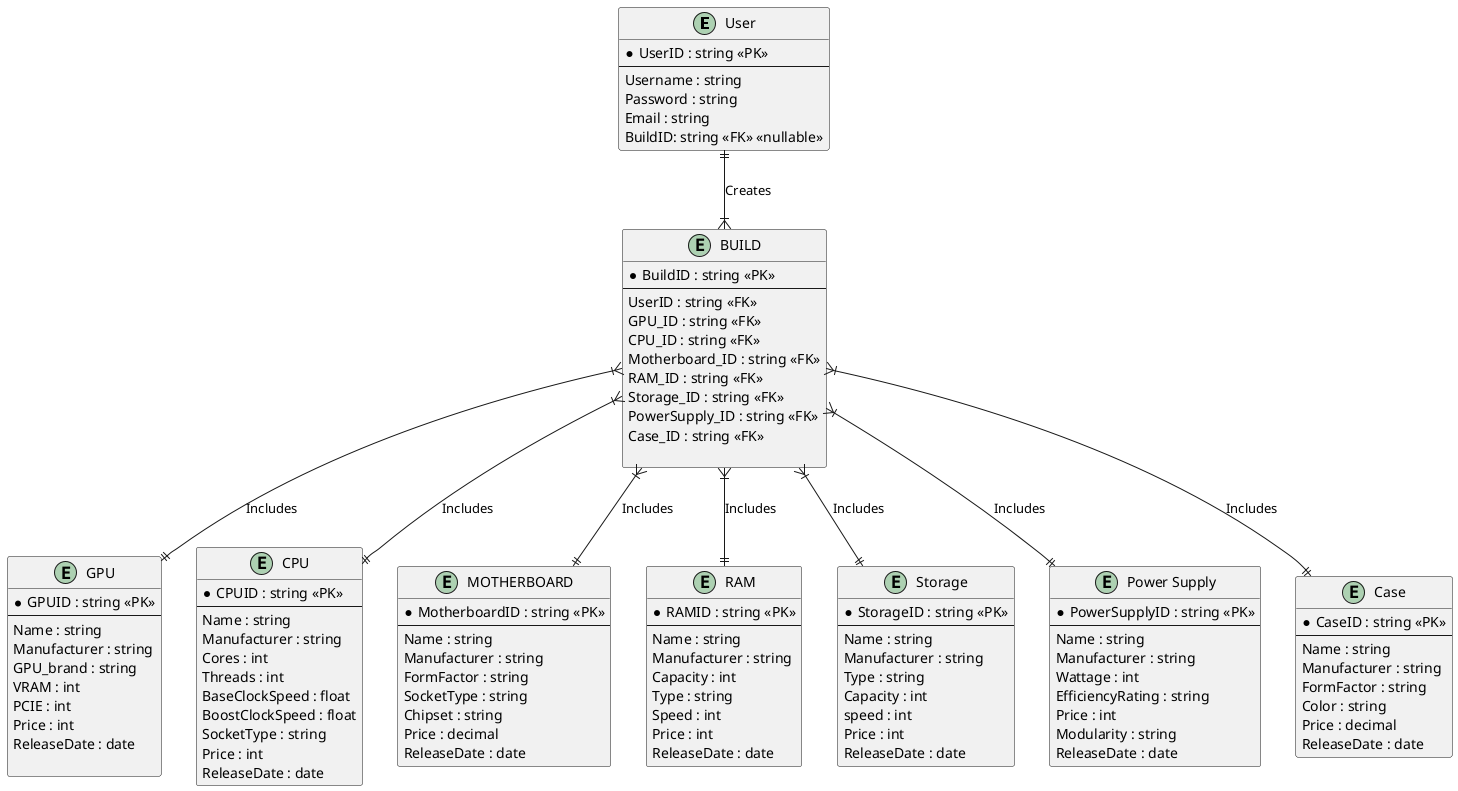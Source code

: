 @startuml
'https://plantuml.com/sequence-diagram

entity "User" as User {
  * UserID : string <<PK>>
  --
  Username : string
  Password : string
  Email : string
  BuildID: string <<FK>> <<nullable>>
}

entity "GPU" as GPU {
  * GPUID : string <<PK>>
  --
  Name : string
  Manufacturer : string
  GPU_brand : string
  VRAM : int
  PCIE : int
  Price : int
  ReleaseDate : date

}

entity "CPU" {
  * CPUID : string <<PK>>
  --
  Name : string
  Manufacturer : string
  Cores : int
  Threads : int
  BaseClockSpeed : float
  BoostClockSpeed : float
  SocketType : string
  Price : int
  ReleaseDate : date
}

entity "MOTHERBOARD" as Motherboard {
  * MotherboardID : string <<PK>>
  --
  Name : string
  Manufacturer : string
  FormFactor : string
  SocketType : string
  Chipset : string
  Price : decimal
  ReleaseDate : date
}

entity "RAM" {
  * RAMID : string <<PK>>
  --
  Name : string
  Manufacturer : string
  Capacity : int
  Type : string
  Speed : int
  Price : int
  ReleaseDate : date
}

entity "Storage" as Storage {
  * StorageID : string <<PK>>
  --
  Name : string
  Manufacturer : string
  Type : string
  Capacity : int
  speed : int
  Price : int
  ReleaseDate : date
}

entity "Power Supply" as PowerSupply {
  * PowerSupplyID : string <<PK>>
  --
  Name : string
  Manufacturer : string
  Wattage : int
  EfficiencyRating : string
  Price : int
  Modularity : string
  ReleaseDate : date
}

entity "Case" as Case {
  * CaseID : string <<PK>>
  --
  Name : string
  Manufacturer : string
  FormFactor : string
  Color : string
  Price : decimal
  ReleaseDate : date
}

entity "BUILD" as Build {
  * BuildID : string <<PK>>
  --
  UserID : string <<FK>>
  GPU_ID : string <<FK>>
  CPU_ID : string <<FK>>
  Motherboard_ID : string <<FK>>
  RAM_ID : string <<FK>>
  Storage_ID : string <<FK>>
  PowerSupply_ID : string <<FK>>
  Case_ID : string <<FK>>

}

' Relationships
User ||--|{ Build : "Creates"
Build }|--|| GPU : "Includes"
Build }|--|| CPU : "Includes"
Build }|--|| Motherboard : "Includes"
Build }|--|| RAM : "Includes"
Build }|--|| Storage : "Includes"
Build }|--|| PowerSupply : "Includes"
Build }|--|| Case : "Includes"


@enduml